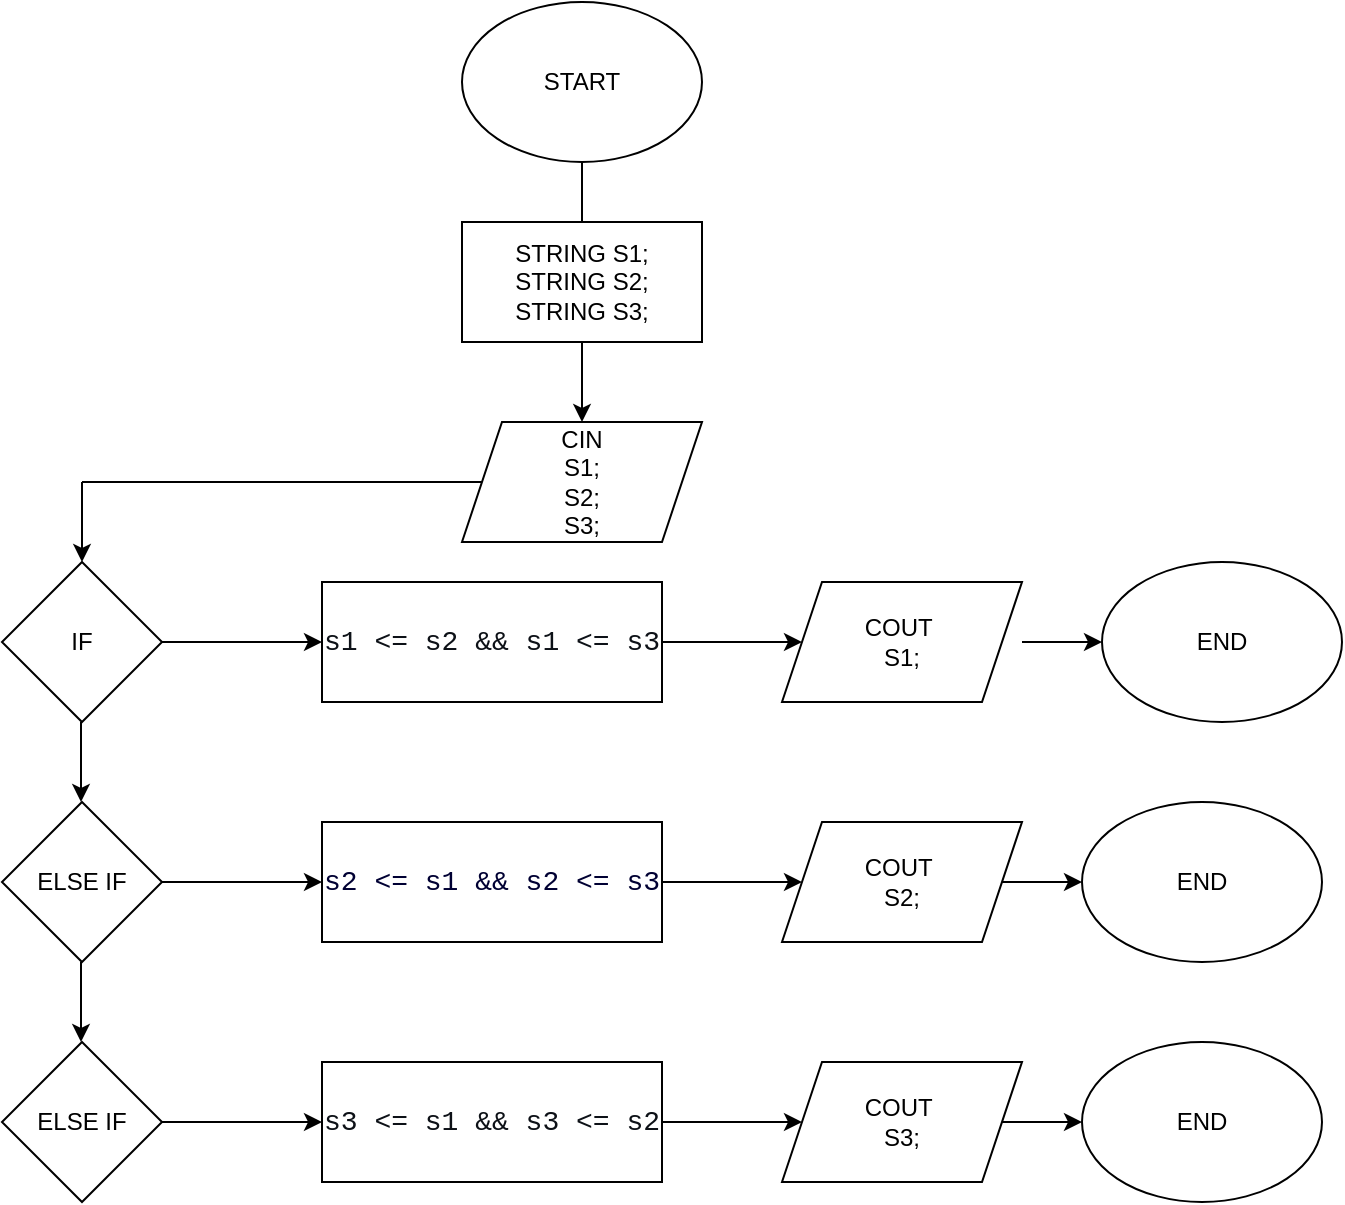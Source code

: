 <mxfile version="24.4.0" type="github">
  <diagram name="Page-1" id="DsZ5GqTjs1HhDpKgPu7a">
    <mxGraphModel dx="880" dy="2668" grid="1" gridSize="10" guides="1" tooltips="1" connect="1" arrows="1" fold="1" page="1" pageScale="1" pageWidth="850" pageHeight="1100" background="none" math="0" shadow="0">
      <root>
        <mxCell id="0" />
        <mxCell id="1" parent="0" />
        <mxCell id="BBzoVsDy-WTd4VNx-Wts-2" value="START" style="ellipse;whiteSpace=wrap;html=1;" parent="1" vertex="1">
          <mxGeometry x="310" y="-1240" width="120" height="80" as="geometry" />
        </mxCell>
        <mxCell id="BBzoVsDy-WTd4VNx-Wts-3" value="" style="endArrow=none;html=1;rounded=0;entryX=0.5;entryY=1;entryDx=0;entryDy=0;" parent="1" target="BBzoVsDy-WTd4VNx-Wts-2" edge="1">
          <mxGeometry width="50" height="50" relative="1" as="geometry">
            <mxPoint x="370" y="-1130" as="sourcePoint" />
            <mxPoint x="450" y="-1150" as="targetPoint" />
          </mxGeometry>
        </mxCell>
        <mxCell id="BBzoVsDy-WTd4VNx-Wts-4" value="STRING S1;&lt;div&gt;STRING S2;&lt;/div&gt;&lt;div&gt;STRING S3;&lt;/div&gt;" style="rounded=0;whiteSpace=wrap;html=1;" parent="1" vertex="1">
          <mxGeometry x="310" y="-1130" width="120" height="60" as="geometry" />
        </mxCell>
        <mxCell id="BBzoVsDy-WTd4VNx-Wts-5" value="" style="endArrow=classic;html=1;rounded=0;exitX=0.5;exitY=1;exitDx=0;exitDy=0;" parent="1" source="BBzoVsDy-WTd4VNx-Wts-4" edge="1">
          <mxGeometry width="50" height="50" relative="1" as="geometry">
            <mxPoint x="400" y="-1100" as="sourcePoint" />
            <mxPoint x="370" y="-1030" as="targetPoint" />
          </mxGeometry>
        </mxCell>
        <mxCell id="BBzoVsDy-WTd4VNx-Wts-6" value="CIN&lt;div&gt;S1;&lt;div&gt;S2;&lt;/div&gt;&lt;div&gt;S3;&lt;/div&gt;&lt;/div&gt;" style="shape=parallelogram;perimeter=parallelogramPerimeter;whiteSpace=wrap;html=1;fixedSize=1;" parent="1" vertex="1">
          <mxGeometry x="310" y="-1030" width="120" height="60" as="geometry" />
        </mxCell>
        <mxCell id="BBzoVsDy-WTd4VNx-Wts-8" value="" style="endArrow=none;html=1;rounded=0;entryX=0;entryY=0.5;entryDx=0;entryDy=0;" parent="1" target="BBzoVsDy-WTd4VNx-Wts-6" edge="1">
          <mxGeometry width="50" height="50" relative="1" as="geometry">
            <mxPoint x="120" y="-1000" as="sourcePoint" />
            <mxPoint x="450" y="-980" as="targetPoint" />
          </mxGeometry>
        </mxCell>
        <mxCell id="BBzoVsDy-WTd4VNx-Wts-9" value="" style="endArrow=classic;html=1;rounded=0;" parent="1" edge="1">
          <mxGeometry width="50" height="50" relative="1" as="geometry">
            <mxPoint x="120" y="-1000" as="sourcePoint" />
            <mxPoint x="120" y="-960" as="targetPoint" />
          </mxGeometry>
        </mxCell>
        <mxCell id="BBzoVsDy-WTd4VNx-Wts-10" value="IF" style="rhombus;whiteSpace=wrap;html=1;" parent="1" vertex="1">
          <mxGeometry x="80" y="-960" width="80" height="80" as="geometry" />
        </mxCell>
        <mxCell id="BBzoVsDy-WTd4VNx-Wts-11" value="" style="endArrow=classic;html=1;rounded=0;exitX=1;exitY=0.5;exitDx=0;exitDy=0;" parent="1" source="BBzoVsDy-WTd4VNx-Wts-10" edge="1">
          <mxGeometry width="50" height="50" relative="1" as="geometry">
            <mxPoint x="400" y="-930" as="sourcePoint" />
            <mxPoint x="240" y="-920" as="targetPoint" />
          </mxGeometry>
        </mxCell>
        <mxCell id="BBzoVsDy-WTd4VNx-Wts-12" value="&lt;div style=&quot;font-family: Consolas, &amp;quot;Courier New&amp;quot;, monospace; font-size: 14px; line-height: 19px; white-space: pre;&quot;&gt;&lt;font color=&quot;#0d1117&quot; style=&quot;background-color: rgb(255, 255, 255);&quot;&gt;s1 &amp;lt;= s2 &amp;amp;&amp;amp; s1 &amp;lt;= s3&lt;/font&gt;&lt;/div&gt;" style="rounded=0;whiteSpace=wrap;html=1;" parent="1" vertex="1">
          <mxGeometry x="240" y="-950" width="170" height="60" as="geometry" />
        </mxCell>
        <mxCell id="BBzoVsDy-WTd4VNx-Wts-13" value="" style="endArrow=classic;html=1;rounded=0;exitX=1;exitY=0.5;exitDx=0;exitDy=0;" parent="1" source="BBzoVsDy-WTd4VNx-Wts-12" edge="1">
          <mxGeometry width="50" height="50" relative="1" as="geometry">
            <mxPoint x="400" y="-930" as="sourcePoint" />
            <mxPoint x="480" y="-920" as="targetPoint" />
          </mxGeometry>
        </mxCell>
        <mxCell id="BBzoVsDy-WTd4VNx-Wts-14" value="COUT&amp;nbsp;&lt;div&gt;S1;&lt;/div&gt;" style="shape=parallelogram;perimeter=parallelogramPerimeter;whiteSpace=wrap;html=1;fixedSize=1;" parent="1" vertex="1">
          <mxGeometry x="470" y="-950" width="120" height="60" as="geometry" />
        </mxCell>
        <mxCell id="BBzoVsDy-WTd4VNx-Wts-16" value="" style="endArrow=classic;html=1;rounded=0;" parent="1" edge="1">
          <mxGeometry width="50" height="50" relative="1" as="geometry">
            <mxPoint x="119.5" y="-880" as="sourcePoint" />
            <mxPoint x="119.5" y="-840" as="targetPoint" />
          </mxGeometry>
        </mxCell>
        <mxCell id="BBzoVsDy-WTd4VNx-Wts-17" value="ELSE IF" style="rhombus;whiteSpace=wrap;html=1;" parent="1" vertex="1">
          <mxGeometry x="80" y="-840" width="80" height="80" as="geometry" />
        </mxCell>
        <mxCell id="BBzoVsDy-WTd4VNx-Wts-18" value="" style="endArrow=classic;html=1;rounded=0;exitX=1;exitY=0.5;exitDx=0;exitDy=0;entryX=0;entryY=0.5;entryDx=0;entryDy=0;" parent="1" source="BBzoVsDy-WTd4VNx-Wts-17" target="BBzoVsDy-WTd4VNx-Wts-19" edge="1">
          <mxGeometry width="50" height="50" relative="1" as="geometry">
            <mxPoint x="410" y="-780" as="sourcePoint" />
            <mxPoint x="250" y="-770" as="targetPoint" />
          </mxGeometry>
        </mxCell>
        <mxCell id="BBzoVsDy-WTd4VNx-Wts-19" value="&lt;div style=&quot;font-family: Consolas, &amp;quot;Courier New&amp;quot;, monospace; font-size: 14px; line-height: 19px; white-space: pre;&quot;&gt;&lt;div style=&quot;line-height: 19px;&quot;&gt;&lt;font style=&quot;background-color: rgb(255, 255, 255);&quot; color=&quot;#000033&quot;&gt;s2 &amp;lt;= s1 &amp;amp;&amp;amp; s2 &amp;lt;= s3&lt;/font&gt;&lt;/div&gt;&lt;/div&gt;" style="rounded=0;whiteSpace=wrap;html=1;" parent="1" vertex="1">
          <mxGeometry x="240" y="-830" width="170" height="60" as="geometry" />
        </mxCell>
        <mxCell id="BBzoVsDy-WTd4VNx-Wts-20" value="" style="endArrow=classic;html=1;rounded=0;exitX=1;exitY=0.5;exitDx=0;exitDy=0;entryX=0;entryY=0.5;entryDx=0;entryDy=0;" parent="1" source="BBzoVsDy-WTd4VNx-Wts-19" target="BBzoVsDy-WTd4VNx-Wts-21" edge="1">
          <mxGeometry width="50" height="50" relative="1" as="geometry">
            <mxPoint x="410" y="-780" as="sourcePoint" />
            <mxPoint x="490" y="-770" as="targetPoint" />
          </mxGeometry>
        </mxCell>
        <mxCell id="BBzoVsDy-WTd4VNx-Wts-21" value="COUT&amp;nbsp;&lt;div&gt;S2;&lt;/div&gt;" style="shape=parallelogram;perimeter=parallelogramPerimeter;whiteSpace=wrap;html=1;fixedSize=1;" parent="1" vertex="1">
          <mxGeometry x="470" y="-830" width="120" height="60" as="geometry" />
        </mxCell>
        <mxCell id="BBzoVsDy-WTd4VNx-Wts-22" value="" style="endArrow=classic;html=1;rounded=0;" parent="1" edge="1">
          <mxGeometry width="50" height="50" relative="1" as="geometry">
            <mxPoint x="119.5" y="-760" as="sourcePoint" />
            <mxPoint x="119.5" y="-720" as="targetPoint" />
          </mxGeometry>
        </mxCell>
        <mxCell id="BBzoVsDy-WTd4VNx-Wts-23" value="ELSE IF" style="rhombus;whiteSpace=wrap;html=1;" parent="1" vertex="1">
          <mxGeometry x="80" y="-720" width="80" height="80" as="geometry" />
        </mxCell>
        <mxCell id="BBzoVsDy-WTd4VNx-Wts-24" value="" style="endArrow=classic;html=1;rounded=0;exitX=1;exitY=0.5;exitDx=0;exitDy=0;entryX=0;entryY=0.5;entryDx=0;entryDy=0;" parent="1" source="BBzoVsDy-WTd4VNx-Wts-23" target="BBzoVsDy-WTd4VNx-Wts-25" edge="1">
          <mxGeometry width="50" height="50" relative="1" as="geometry">
            <mxPoint x="410" y="-660" as="sourcePoint" />
            <mxPoint x="250" y="-650" as="targetPoint" />
          </mxGeometry>
        </mxCell>
        <mxCell id="BBzoVsDy-WTd4VNx-Wts-25" value="&lt;div style=&quot;font-family: Consolas, &amp;quot;Courier New&amp;quot;, monospace; font-size: 14px; line-height: 19px; white-space: pre;&quot;&gt;&lt;div style=&quot;line-height: 19px;&quot;&gt;&lt;div style=&quot;line-height: 19px;&quot;&gt;&lt;font style=&quot;background-color: rgb(255, 255, 255);&quot; color=&quot;#0d1117&quot;&gt;s3 &amp;lt;= s1 &amp;amp;&amp;amp; s3 &amp;lt;= s2&lt;/font&gt;&lt;/div&gt;&lt;/div&gt;&lt;/div&gt;" style="rounded=0;whiteSpace=wrap;html=1;" parent="1" vertex="1">
          <mxGeometry x="240" y="-710" width="170" height="60" as="geometry" />
        </mxCell>
        <mxCell id="BBzoVsDy-WTd4VNx-Wts-26" value="" style="endArrow=classic;html=1;rounded=0;exitX=1;exitY=0.5;exitDx=0;exitDy=0;entryX=0;entryY=0.5;entryDx=0;entryDy=0;" parent="1" source="BBzoVsDy-WTd4VNx-Wts-25" target="BBzoVsDy-WTd4VNx-Wts-27" edge="1">
          <mxGeometry width="50" height="50" relative="1" as="geometry">
            <mxPoint x="410" y="-660" as="sourcePoint" />
            <mxPoint x="490" y="-650" as="targetPoint" />
          </mxGeometry>
        </mxCell>
        <mxCell id="BBzoVsDy-WTd4VNx-Wts-27" value="COUT&amp;nbsp;&lt;div&gt;S3;&lt;/div&gt;" style="shape=parallelogram;perimeter=parallelogramPerimeter;whiteSpace=wrap;html=1;fixedSize=1;" parent="1" vertex="1">
          <mxGeometry x="470" y="-710" width="120" height="60" as="geometry" />
        </mxCell>
        <mxCell id="BBzoVsDy-WTd4VNx-Wts-28" value="" style="endArrow=classic;html=1;rounded=0;exitX=1;exitY=0.5;exitDx=0;exitDy=0;" parent="1" source="BBzoVsDy-WTd4VNx-Wts-27" edge="1">
          <mxGeometry width="50" height="50" relative="1" as="geometry">
            <mxPoint x="400" y="-660" as="sourcePoint" />
            <mxPoint x="620" y="-680" as="targetPoint" />
          </mxGeometry>
        </mxCell>
        <mxCell id="BBzoVsDy-WTd4VNx-Wts-29" value="END" style="ellipse;whiteSpace=wrap;html=1;" parent="1" vertex="1">
          <mxGeometry x="620" y="-720" width="120" height="80" as="geometry" />
        </mxCell>
        <mxCell id="BBzoVsDy-WTd4VNx-Wts-30" value="" style="endArrow=classic;html=1;rounded=0;exitX=1;exitY=0.5;exitDx=0;exitDy=0;" parent="1" edge="1">
          <mxGeometry width="50" height="50" relative="1" as="geometry">
            <mxPoint x="580" y="-800" as="sourcePoint" />
            <mxPoint x="620" y="-800" as="targetPoint" />
          </mxGeometry>
        </mxCell>
        <mxCell id="BBzoVsDy-WTd4VNx-Wts-31" value="END" style="ellipse;whiteSpace=wrap;html=1;" parent="1" vertex="1">
          <mxGeometry x="620" y="-840" width="120" height="80" as="geometry" />
        </mxCell>
        <mxCell id="BBzoVsDy-WTd4VNx-Wts-32" value="" style="endArrow=classic;html=1;rounded=0;exitX=1;exitY=0.5;exitDx=0;exitDy=0;" parent="1" edge="1">
          <mxGeometry width="50" height="50" relative="1" as="geometry">
            <mxPoint x="590" y="-920" as="sourcePoint" />
            <mxPoint x="630" y="-920" as="targetPoint" />
          </mxGeometry>
        </mxCell>
        <mxCell id="BBzoVsDy-WTd4VNx-Wts-33" value="END" style="ellipse;whiteSpace=wrap;html=1;" parent="1" vertex="1">
          <mxGeometry x="630" y="-960" width="120" height="80" as="geometry" />
        </mxCell>
      </root>
    </mxGraphModel>
  </diagram>
</mxfile>
